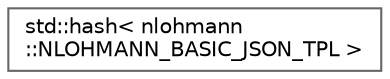 digraph "Graphical Class Hierarchy"
{
 // INTERACTIVE_SVG=YES
 // LATEX_PDF_SIZE
  bgcolor="transparent";
  edge [fontname=Helvetica,fontsize=10,labelfontname=Helvetica,labelfontsize=10];
  node [fontname=Helvetica,fontsize=10,shape=box,height=0.2,width=0.4];
  rankdir="LR";
  Node0 [id="Node000000",label="std::hash\< nlohmann\l::NLOHMANN_BASIC_JSON_TPL \>",height=0.2,width=0.4,color="grey40", fillcolor="white", style="filled",URL="$structstd_1_1hash_3_01nlohmann_1_1_n_l_o_h_m_a_n_n___b_a_s_i_c___j_s_o_n___t_p_l_01_4.html",tooltip="hash value for JSON objects"];
}
